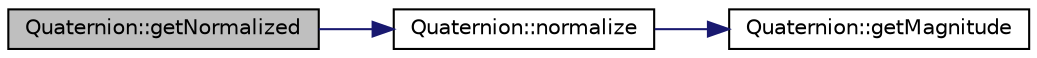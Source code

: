 digraph "Quaternion::getNormalized"
{
  edge [fontname="Helvetica",fontsize="10",labelfontname="Helvetica",labelfontsize="10"];
  node [fontname="Helvetica",fontsize="10",shape=record];
  rankdir="LR";
  Node25 [label="Quaternion::getNormalized",height=0.2,width=0.4,color="black", fillcolor="grey75", style="filled", fontcolor="black"];
  Node25 -> Node26 [color="midnightblue",fontsize="10",style="solid",fontname="Helvetica"];
  Node26 [label="Quaternion::normalize",height=0.2,width=0.4,color="black", fillcolor="white", style="filled",URL="$class_quaternion.html#a48e6bafb249c895ed25f29dc9170e11e"];
  Node26 -> Node27 [color="midnightblue",fontsize="10",style="solid",fontname="Helvetica"];
  Node27 [label="Quaternion::getMagnitude",height=0.2,width=0.4,color="black", fillcolor="white", style="filled",URL="$class_quaternion.html#a6d0f82bd29fcbe29f784e848ec2eb8f1"];
}
